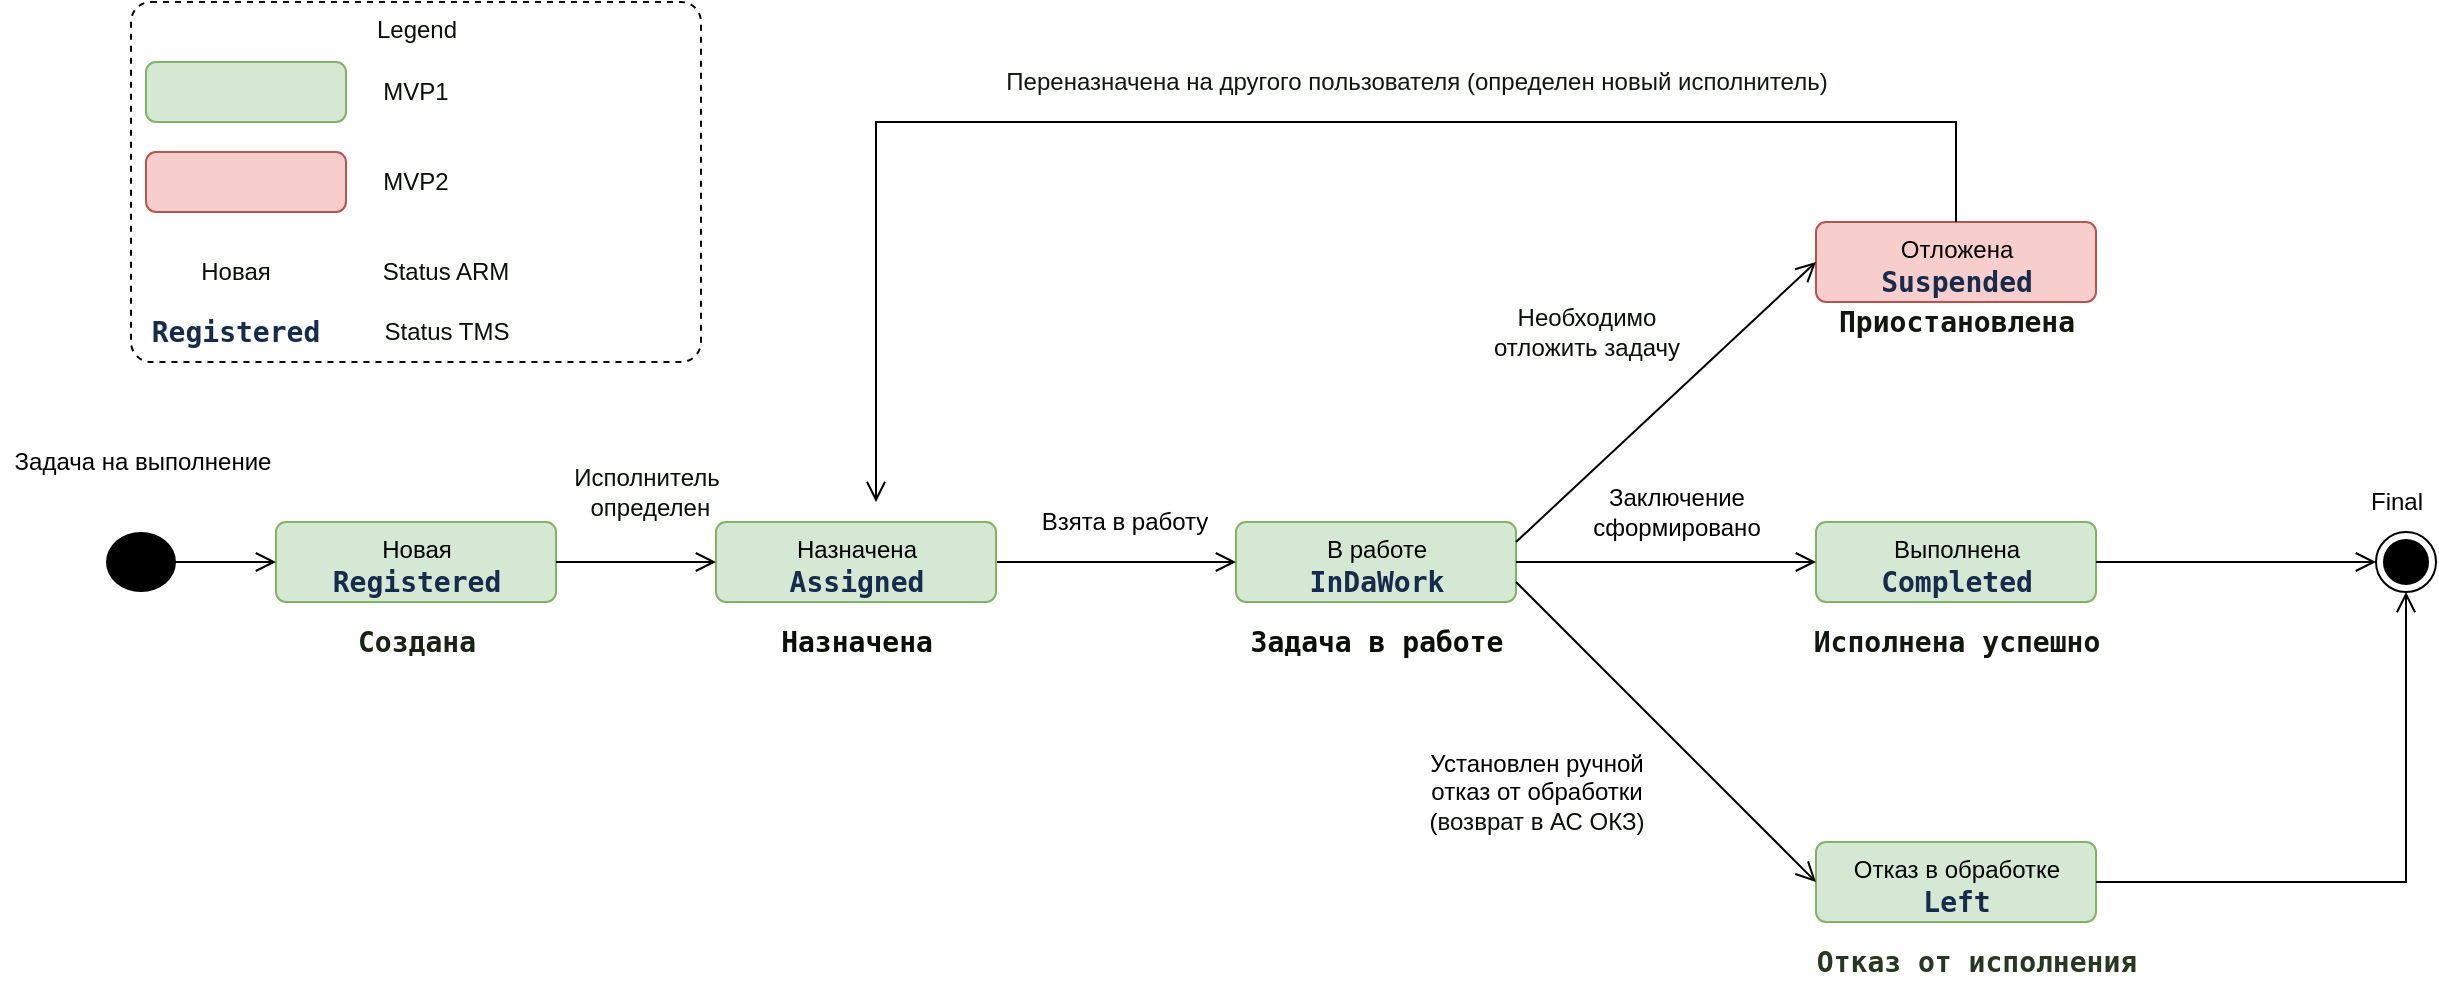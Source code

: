 <mxfile version="17.4.0" type="device"><diagram id="LdFGRc_kqgLXnmR-StgI" name="Page-1"><mxGraphModel dx="2391" dy="2105" grid="1" gridSize="10" guides="1" tooltips="1" connect="1" arrows="1" fold="1" page="1" pageScale="1" pageWidth="827" pageHeight="1169" math="0" shadow="0"><root><mxCell id="0"/><mxCell id="1" parent="0"/><mxCell id="v3-UvP3omn3i55OBMA_V-2" value="Задача на выполнение" style="text;html=1;align=center;verticalAlign=middle;resizable=0;points=[];autosize=1;strokeColor=none;fillColor=none;" vertex="1" parent="1"><mxGeometry x="-197.5" y="80" width="140" height="20" as="geometry"/></mxCell><mxCell id="v3-UvP3omn3i55OBMA_V-6" value="Новая" style="html=1;align=center;verticalAlign=top;rounded=1;absoluteArcSize=1;arcSize=10;dashed=0;fillColor=#d5e8d4;strokeColor=#82b366;" vertex="1" parent="1"><mxGeometry x="-60" y="120" width="140" height="40" as="geometry"/></mxCell><mxCell id="v3-UvP3omn3i55OBMA_V-7" value="В работе" style="html=1;align=center;verticalAlign=top;rounded=1;absoluteArcSize=1;arcSize=10;dashed=0;fillColor=#d5e8d4;strokeColor=#82b366;" vertex="1" parent="1"><mxGeometry x="420" y="120" width="140" height="40" as="geometry"/></mxCell><mxCell id="v3-UvP3omn3i55OBMA_V-8" value="Выполнена" style="html=1;align=center;verticalAlign=top;rounded=1;absoluteArcSize=1;arcSize=10;dashed=0;fillColor=#d5e8d4;strokeColor=#82b366;" vertex="1" parent="1"><mxGeometry x="710" y="120" width="140" height="40" as="geometry"/></mxCell><mxCell id="v3-UvP3omn3i55OBMA_V-9" value="Отказ в обработке" style="html=1;align=center;verticalAlign=top;rounded=1;absoluteArcSize=1;arcSize=10;dashed=0;fillColor=#d5e8d4;strokeColor=#82b366;" vertex="1" parent="1"><mxGeometry x="710" y="280" width="140" height="40" as="geometry"/></mxCell><mxCell id="v3-UvP3omn3i55OBMA_V-10" value="" style="ellipse;html=1;shape=endState;fillColor=#000000;strokeColor=#000000;" vertex="1" parent="1"><mxGeometry x="990" y="125" width="30" height="30" as="geometry"/></mxCell><mxCell id="v3-UvP3omn3i55OBMA_V-11" value="" style="ellipse;fillColor=#000000;strokeColor=none;" vertex="1" parent="1"><mxGeometry x="-145" y="125" width="35" height="30" as="geometry"/></mxCell><mxCell id="v3-UvP3omn3i55OBMA_V-19" value="" style="endArrow=open;startArrow=none;endFill=0;startFill=0;endSize=8;html=1;verticalAlign=bottom;labelBackgroundColor=none;strokeWidth=1;rounded=0;entryX=0;entryY=0.5;entryDx=0;entryDy=0;exitX=1;exitY=0.75;exitDx=0;exitDy=0;" edge="1" parent="1" source="v3-UvP3omn3i55OBMA_V-7" target="v3-UvP3omn3i55OBMA_V-9"><mxGeometry width="160" relative="1" as="geometry"><mxPoint x="450" y="210" as="sourcePoint"/><mxPoint x="610" y="210" as="targetPoint"/></mxGeometry></mxCell><mxCell id="v3-UvP3omn3i55OBMA_V-21" value="" style="endArrow=open;startArrow=none;endFill=0;startFill=0;endSize=8;html=1;verticalAlign=bottom;labelBackgroundColor=none;strokeWidth=1;rounded=0;entryX=0;entryY=0.5;entryDx=0;entryDy=0;exitX=1;exitY=0.5;exitDx=0;exitDy=0;" edge="1" parent="1" source="v3-UvP3omn3i55OBMA_V-7" target="v3-UvP3omn3i55OBMA_V-8"><mxGeometry width="160" relative="1" as="geometry"><mxPoint x="580" y="160" as="sourcePoint"/><mxPoint x="700" y="220" as="targetPoint"/></mxGeometry></mxCell><mxCell id="v3-UvP3omn3i55OBMA_V-22" value="" style="endArrow=open;startArrow=none;endFill=0;startFill=0;endSize=8;html=1;verticalAlign=bottom;labelBackgroundColor=none;strokeWidth=1;rounded=0;exitX=1;exitY=0.5;exitDx=0;exitDy=0;" edge="1" parent="1" source="v3-UvP3omn3i55OBMA_V-51" target="v3-UvP3omn3i55OBMA_V-7"><mxGeometry width="160" relative="1" as="geometry"><mxPoint x="590" y="170" as="sourcePoint"/><mxPoint x="710" y="230" as="targetPoint"/></mxGeometry></mxCell><mxCell id="v3-UvP3omn3i55OBMA_V-24" value="" style="endArrow=open;startArrow=none;endFill=0;startFill=0;endSize=8;html=1;verticalAlign=bottom;labelBackgroundColor=none;strokeWidth=1;rounded=0;entryX=0;entryY=0.5;entryDx=0;entryDy=0;exitX=1;exitY=0.5;exitDx=0;exitDy=0;" edge="1" parent="1" source="v3-UvP3omn3i55OBMA_V-11" target="v3-UvP3omn3i55OBMA_V-6"><mxGeometry width="160" relative="1" as="geometry"><mxPoint x="370" y="175" as="sourcePoint"/><mxPoint x="490" y="235" as="targetPoint"/></mxGeometry></mxCell><mxCell id="v3-UvP3omn3i55OBMA_V-25" value="" style="endArrow=open;startArrow=none;endFill=0;startFill=0;endSize=8;html=1;verticalAlign=bottom;labelBackgroundColor=none;strokeWidth=1;rounded=0;entryX=0;entryY=0.5;entryDx=0;entryDy=0;exitX=1;exitY=0.5;exitDx=0;exitDy=0;" edge="1" parent="1" source="v3-UvP3omn3i55OBMA_V-8" target="v3-UvP3omn3i55OBMA_V-10"><mxGeometry width="160" relative="1" as="geometry"><mxPoint x="610" y="190" as="sourcePoint"/><mxPoint x="730" y="250" as="targetPoint"/></mxGeometry></mxCell><mxCell id="v3-UvP3omn3i55OBMA_V-26" value="" style="endArrow=open;startArrow=none;endFill=0;startFill=0;endSize=8;html=1;verticalAlign=bottom;labelBackgroundColor=none;strokeWidth=1;rounded=0;entryX=0.5;entryY=1;entryDx=0;entryDy=0;exitX=1;exitY=0.5;exitDx=0;exitDy=0;" edge="1" parent="1" source="v3-UvP3omn3i55OBMA_V-9" target="v3-UvP3omn3i55OBMA_V-10"><mxGeometry width="160" relative="1" as="geometry"><mxPoint x="620" y="200" as="sourcePoint"/><mxPoint x="740" y="260" as="targetPoint"/><Array as="points"><mxPoint x="1005" y="300"/></Array></mxGeometry></mxCell><mxCell id="v3-UvP3omn3i55OBMA_V-27" value="Final" style="text;html=1;align=center;verticalAlign=middle;resizable=0;points=[];autosize=1;strokeColor=none;fillColor=none;" vertex="1" parent="1"><mxGeometry x="980" y="100" width="40" height="20" as="geometry"/></mxCell><mxCell id="v3-UvP3omn3i55OBMA_V-30" value="Взята в работу" style="text;html=1;align=center;verticalAlign=middle;resizable=0;points=[];autosize=1;strokeColor=none;fillColor=none;" vertex="1" parent="1"><mxGeometry x="314" y="110" width="100" height="20" as="geometry"/></mxCell><mxCell id="v3-UvP3omn3i55OBMA_V-31" value="Установлен ручной &lt;br&gt;отказ от обработки &lt;br&gt;(&lt;span style=&quot;color: rgb(10 , 15 , 8)&quot;&gt;возврат в АС ОКЗ)&lt;/span&gt;" style="text;html=1;align=center;verticalAlign=middle;resizable=0;points=[];autosize=1;strokeColor=none;fillColor=none;" vertex="1" parent="1"><mxGeometry x="510" y="230" width="120" height="50" as="geometry"/></mxCell><mxCell id="v3-UvP3omn3i55OBMA_V-32" value="Заключение &lt;br&gt;сформировано" style="text;html=1;align=center;verticalAlign=middle;resizable=0;points=[];autosize=1;strokeColor=none;fillColor=none;" vertex="1" parent="1"><mxGeometry x="590" y="100" width="100" height="30" as="geometry"/></mxCell><mxCell id="v3-UvP3omn3i55OBMA_V-33" value="Отложена" style="html=1;align=center;verticalAlign=top;rounded=1;absoluteArcSize=1;arcSize=10;dashed=0;fillColor=#f8cecc;strokeColor=#b85450;" vertex="1" parent="1"><mxGeometry x="710" y="-30" width="140" height="40" as="geometry"/></mxCell><mxCell id="v3-UvP3omn3i55OBMA_V-34" value="" style="endArrow=open;startArrow=none;endFill=0;startFill=0;endSize=8;html=1;verticalAlign=bottom;labelBackgroundColor=none;strokeWidth=1;rounded=0;entryX=0;entryY=0.5;entryDx=0;entryDy=0;exitX=1;exitY=0.25;exitDx=0;exitDy=0;" edge="1" parent="1" source="v3-UvP3omn3i55OBMA_V-7" target="v3-UvP3omn3i55OBMA_V-33"><mxGeometry width="160" relative="1" as="geometry"><mxPoint x="570" y="150" as="sourcePoint"/><mxPoint x="700" y="150" as="targetPoint"/></mxGeometry></mxCell><mxCell id="v3-UvP3omn3i55OBMA_V-40" value="&lt;pre title=&quot;&quot; style=&quot;margin-top: 0px ; margin-bottom: 0px ; padding: 0px ; font-family: &amp;#34;confluenceinstalledfont&amp;#34; , monospace ; color: rgb(23 , 43 , 77) ; font-size: 14px ; text-align: left&quot;&gt;&lt;b&gt;InDaWork&lt;/b&gt;&lt;/pre&gt;" style="text;html=1;align=center;verticalAlign=middle;resizable=0;points=[];autosize=1;strokeColor=none;fillColor=none;" vertex="1" parent="1"><mxGeometry x="450" y="140" width="80" height="20" as="geometry"/></mxCell><mxCell id="v3-UvP3omn3i55OBMA_V-41" value="&lt;pre title=&quot;&quot; style=&quot;margin-top: 0px ; margin-bottom: 0px ; padding: 0px ; font-family: &amp;quot;confluenceinstalledfont&amp;quot; , monospace ; color: rgb(23 , 43 , 77) ; font-size: 14px ; text-align: left&quot;&gt;Completed&lt;/pre&gt;" style="text;html=1;align=center;verticalAlign=middle;resizable=0;points=[];autosize=1;strokeColor=none;fillColor=none;fontStyle=1" vertex="1" parent="1"><mxGeometry x="740" y="140" width="80" height="20" as="geometry"/></mxCell><mxCell id="v3-UvP3omn3i55OBMA_V-42" value="&lt;pre title=&quot;&quot; style=&quot;margin-top: 0px ; margin-bottom: 0px ; padding: 0px ; font-family: &amp;quot;confluenceinstalledfont&amp;quot; , monospace ; color: rgb(23 , 43 , 77) ; font-size: 14px ; text-align: left&quot;&gt;Left&lt;/pre&gt;" style="text;html=1;align=center;verticalAlign=middle;resizable=0;points=[];autosize=1;strokeColor=none;fillColor=none;fontStyle=1" vertex="1" parent="1"><mxGeometry x="755" y="300" width="50" height="20" as="geometry"/></mxCell><mxCell id="v3-UvP3omn3i55OBMA_V-43" value="&lt;pre title=&quot;&quot; style=&quot;margin-top: 0px ; margin-bottom: 0px ; padding: 0px ; font-family: &amp;#34;confluenceinstalledfont&amp;#34; , monospace ; font-size: 14px ; text-align: left&quot;&gt;&lt;font color=&quot;#26381f&quot;&gt;&lt;b&gt;Отказ от исполнения&lt;/b&gt;&lt;/font&gt;&lt;/pre&gt;" style="text;html=1;align=center;verticalAlign=middle;resizable=0;points=[];autosize=1;strokeColor=none;fillColor=none;fontStyle=0" vertex="1" parent="1"><mxGeometry x="710" y="330" width="160" height="20" as="geometry"/></mxCell><mxCell id="v3-UvP3omn3i55OBMA_V-44" value="&lt;pre title=&quot;&quot; style=&quot;margin-top: 0px ; margin-bottom: 0px ; padding: 0px ; font-family: &amp;#34;confluenceinstalledfont&amp;#34; , monospace ; font-size: 14px ; text-align: left&quot;&gt;&lt;b&gt;&lt;font color=&quot;#11190e&quot;&gt;Исполнена успешно&lt;/font&gt;&lt;/b&gt;&lt;/pre&gt;" style="text;html=1;align=center;verticalAlign=middle;resizable=0;points=[];autosize=1;strokeColor=none;fillColor=none;fontColor=#26381F;" vertex="1" parent="1"><mxGeometry x="705" y="170" width="150" height="20" as="geometry"/></mxCell><mxCell id="v3-UvP3omn3i55OBMA_V-45" value="&lt;pre title=&quot;&quot; style=&quot;margin-top: 0px ; margin-bottom: 0px ; padding: 0px ; font-family: &amp;#34;confluenceinstalledfont&amp;#34; , monospace ; font-size: 14px ; text-align: left&quot;&gt;&lt;b&gt;&lt;font color=&quot;#0a0f08&quot;&gt;Задача в работе&lt;/font&gt;&lt;/b&gt;&lt;/pre&gt;" style="text;html=1;align=center;verticalAlign=middle;resizable=0;points=[];autosize=1;strokeColor=none;fillColor=none;fontColor=#11190E;" vertex="1" parent="1"><mxGeometry x="425" y="170" width="130" height="20" as="geometry"/></mxCell><mxCell id="v3-UvP3omn3i55OBMA_V-46" value="&lt;pre style=&quot;margin-top: 0px ; margin-bottom: 0px ; padding: 0px ; font-family: &amp;#34;confluenceinstalledfont&amp;#34; , monospace ; font-size: 14px ; text-align: left ; background-color: rgb(255 , 255 , 255)&quot;&gt;&lt;b&gt;&lt;font color=&quot;#182414&quot;&gt;Создана&lt;/font&gt;&lt;/b&gt;&lt;/pre&gt;" style="text;html=1;align=center;verticalAlign=middle;resizable=0;points=[];autosize=1;strokeColor=none;fillColor=none;fontColor=#0A0F08;" vertex="1" parent="1"><mxGeometry x="-25" y="170" width="70" height="20" as="geometry"/></mxCell><mxCell id="v3-UvP3omn3i55OBMA_V-47" value="&lt;pre title=&quot;&quot; style=&quot;margin-top: 0px ; margin-bottom: 0px ; padding: 0px ; font-family: &amp;#34;confluenceinstalledfont&amp;#34; , monospace ; color: rgb(23 , 43 , 77) ; font-size: 14px ; text-align: left&quot;&gt;&lt;b&gt;Suspended&lt;/b&gt;&lt;/pre&gt;" style="text;html=1;align=center;verticalAlign=middle;resizable=0;points=[];autosize=1;strokeColor=none;fillColor=none;fontColor=#182414;" vertex="1" parent="1"><mxGeometry x="740" y="-10" width="80" height="20" as="geometry"/></mxCell><mxCell id="v3-UvP3omn3i55OBMA_V-48" value="&lt;pre title=&quot;&quot; style=&quot;margin-top: 0px ; margin-bottom: 0px ; padding: 0px ; font-family: &amp;#34;confluenceinstalledfont&amp;#34; , monospace ; font-size: 14px ; text-align: left&quot;&gt;&lt;b&gt;&lt;font color=&quot;#10170d&quot;&gt;Приостановлена&lt;/font&gt;&lt;/b&gt;&lt;/pre&gt;" style="text;html=1;align=center;verticalAlign=middle;resizable=0;points=[];autosize=1;strokeColor=none;fillColor=none;fontColor=#182414;" vertex="1" parent="1"><mxGeometry x="720" y="10" width="120" height="20" as="geometry"/></mxCell><mxCell id="v3-UvP3omn3i55OBMA_V-49" value="Переназначена на другого пользователя (определен новый исполнитель)" style="text;html=1;align=center;verticalAlign=middle;resizable=0;points=[];autosize=1;strokeColor=none;fillColor=none;fontColor=#10170D;" vertex="1" parent="1"><mxGeometry x="295" y="-110" width="430" height="20" as="geometry"/></mxCell><mxCell id="v3-UvP3omn3i55OBMA_V-51" value="Назначена" style="html=1;align=center;verticalAlign=top;rounded=1;absoluteArcSize=1;arcSize=10;dashed=0;fillColor=#d5e8d4;strokeColor=#82b366;" vertex="1" parent="1"><mxGeometry x="160" y="120" width="140" height="40" as="geometry"/></mxCell><mxCell id="v3-UvP3omn3i55OBMA_V-52" value="&lt;pre title=&quot;&quot; style=&quot;margin-top: 0px ; margin-bottom: 0px ; padding: 0px ; font-family: &amp;#34;confluenceinstalledfont&amp;#34; , monospace ; color: rgb(23 , 43 , 77) ; font-size: 14px ; text-align: left&quot;&gt;&lt;b&gt;Assigned&lt;/b&gt;&lt;/pre&gt;" style="text;html=1;align=center;verticalAlign=middle;resizable=0;points=[];autosize=1;strokeColor=none;fillColor=none;fontColor=#10170D;" vertex="1" parent="1"><mxGeometry x="190" y="140" width="80" height="20" as="geometry"/></mxCell><mxCell id="v3-UvP3omn3i55OBMA_V-56" value="&lt;pre title=&quot;&quot; style=&quot;margin-top: 0px ; margin-bottom: 0px ; padding: 0px ; font-family: &amp;#34;confluenceinstalledfont&amp;#34; , monospace ; font-size: 14px ; text-align: left&quot;&gt;&lt;b&gt;&lt;font color=&quot;#0a0f08&quot;&gt;Назначена&lt;/font&gt;&lt;/b&gt;&lt;/pre&gt;" style="text;html=1;align=center;verticalAlign=middle;resizable=0;points=[];autosize=1;strokeColor=none;fillColor=none;fontColor=#10170D;" vertex="1" parent="1"><mxGeometry x="190" y="170" width="80" height="20" as="geometry"/></mxCell><mxCell id="v3-UvP3omn3i55OBMA_V-58" value="" style="endArrow=open;startArrow=none;endFill=0;startFill=0;endSize=8;html=1;verticalAlign=bottom;labelBackgroundColor=none;strokeWidth=1;rounded=0;exitX=1;exitY=0.5;exitDx=0;exitDy=0;entryX=0;entryY=0.5;entryDx=0;entryDy=0;" edge="1" parent="1" source="v3-UvP3omn3i55OBMA_V-6" target="v3-UvP3omn3i55OBMA_V-51"><mxGeometry width="160" relative="1" as="geometry"><mxPoint x="-100.0" y="150" as="sourcePoint"/><mxPoint x="150" y="140" as="targetPoint"/></mxGeometry></mxCell><mxCell id="v3-UvP3omn3i55OBMA_V-59" value="" style="endArrow=open;startArrow=none;endFill=0;startFill=0;endSize=8;html=1;verticalAlign=bottom;labelBackgroundColor=none;strokeWidth=1;rounded=0;exitX=0.5;exitY=0;exitDx=0;exitDy=0;" edge="1" parent="1" source="v3-UvP3omn3i55OBMA_V-33"><mxGeometry width="160" relative="1" as="geometry"><mxPoint x="-90.0" y="160" as="sourcePoint"/><mxPoint x="240" y="110" as="targetPoint"/><Array as="points"><mxPoint x="780" y="-80"/><mxPoint x="240" y="-80"/></Array></mxGeometry></mxCell><mxCell id="v3-UvP3omn3i55OBMA_V-60" value="Исполнитель&lt;br&gt;&amp;nbsp;определен" style="text;html=1;align=center;verticalAlign=middle;resizable=0;points=[];autosize=1;strokeColor=none;fillColor=none;fontColor=#0A0F08;" vertex="1" parent="1"><mxGeometry x="80" y="90" width="90" height="30" as="geometry"/></mxCell><mxCell id="v3-UvP3omn3i55OBMA_V-61" value="Необходимо &lt;br&gt;отложить задачу" style="text;html=1;align=center;verticalAlign=middle;resizable=0;points=[];autosize=1;strokeColor=none;fillColor=none;fontColor=#0A0F08;" vertex="1" parent="1"><mxGeometry x="540" y="10" width="110" height="30" as="geometry"/></mxCell><mxCell id="v3-UvP3omn3i55OBMA_V-64" value="Legend" style="html=1;align=center;verticalAlign=top;rounded=1;absoluteArcSize=1;arcSize=20;dashed=1;fontColor=#0A0F08;" vertex="1" parent="1"><mxGeometry x="-132.5" y="-140" width="285" height="180" as="geometry"/></mxCell><mxCell id="v3-UvP3omn3i55OBMA_V-65" value="" style="html=1;align=center;verticalAlign=top;rounded=1;absoluteArcSize=1;arcSize=10;dashed=0;fillColor=#d5e8d4;strokeColor=#82b366;" vertex="1" parent="1"><mxGeometry x="-125" y="-110" width="100" height="30" as="geometry"/></mxCell><mxCell id="v3-UvP3omn3i55OBMA_V-66" value="" style="html=1;align=center;verticalAlign=top;rounded=1;absoluteArcSize=1;arcSize=10;dashed=0;fillColor=#f8cecc;strokeColor=#b85450;" vertex="1" parent="1"><mxGeometry x="-125" y="-65" width="100" height="30" as="geometry"/></mxCell><mxCell id="v3-UvP3omn3i55OBMA_V-67" value="MVP1" style="text;html=1;strokeColor=none;fillColor=none;align=center;verticalAlign=middle;whiteSpace=wrap;rounded=0;fontColor=#0A0F08;" vertex="1" parent="1"><mxGeometry x="-20" y="-110" width="60" height="30" as="geometry"/></mxCell><mxCell id="v3-UvP3omn3i55OBMA_V-70" value="MVP2" style="text;html=1;strokeColor=none;fillColor=none;align=center;verticalAlign=middle;whiteSpace=wrap;rounded=0;fontColor=#0A0F08;" vertex="1" parent="1"><mxGeometry x="-20" y="-65" width="60" height="30" as="geometry"/></mxCell><mxCell id="v3-UvP3omn3i55OBMA_V-71" value="Новая" style="text;html=1;strokeColor=none;fillColor=none;align=center;verticalAlign=middle;whiteSpace=wrap;rounded=0;fontColor=#0A0F08;" vertex="1" parent="1"><mxGeometry x="-110" y="-20" width="60" height="30" as="geometry"/></mxCell><mxCell id="v3-UvP3omn3i55OBMA_V-72" value="Status ARM" style="text;html=1;strokeColor=none;fillColor=none;align=center;verticalAlign=middle;whiteSpace=wrap;rounded=0;fontColor=#0A0F08;" vertex="1" parent="1"><mxGeometry x="-30" y="-20" width="110" height="30" as="geometry"/></mxCell><mxCell id="v3-UvP3omn3i55OBMA_V-73" value="Status TMS" style="text;html=1;strokeColor=none;fillColor=none;align=center;verticalAlign=middle;whiteSpace=wrap;rounded=0;fontColor=#0A0F08;" vertex="1" parent="1"><mxGeometry x="-22.5" y="10" width="95" height="30" as="geometry"/></mxCell><mxCell id="v3-UvP3omn3i55OBMA_V-75" value="&lt;pre style=&quot;margin-top: 0px ; margin-bottom: 0px ; padding: 0px ; font-family: &amp;#34;confluenceinstalledfont&amp;#34; , monospace ; color: rgb(23 , 43 , 77) ; font-size: 14px ; text-align: left ; background-color: rgb(255 , 255 , 255)&quot;&gt;&lt;b&gt;Registered&lt;/b&gt;&lt;/pre&gt;" style="text;html=1;strokeColor=none;fillColor=none;align=center;verticalAlign=middle;whiteSpace=wrap;rounded=0;fontColor=#0A0F08;" vertex="1" parent="1"><mxGeometry x="-110" y="10" width="60" height="30" as="geometry"/></mxCell><mxCell id="v3-UvP3omn3i55OBMA_V-76" value="&lt;pre style=&quot;margin-top: 0px ; margin-bottom: 0px ; padding: 0px ; font-family: &amp;#34;confluenceinstalledfont&amp;#34; , monospace ; color: rgb(23 , 43 , 77) ; font-size: 14px ; text-align: left&quot;&gt;Registered&lt;/pre&gt;" style="text;align=center;verticalAlign=middle;resizable=0;points=[];autosize=1;strokeColor=none;fillColor=none;fontColor=default;fontStyle=1;html=1;labelBackgroundColor=#D5E8D4;" vertex="1" parent="1"><mxGeometry x="-35" y="140" width="90" height="20" as="geometry"/></mxCell></root></mxGraphModel></diagram></mxfile>